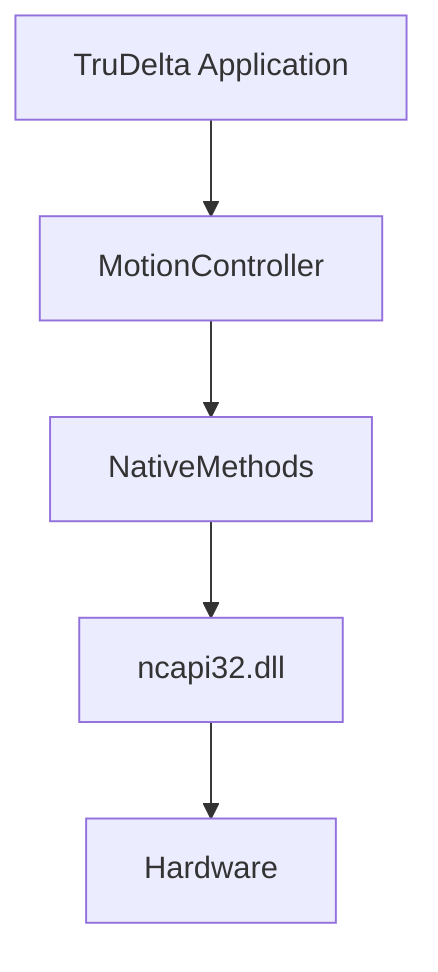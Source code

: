 graph TD
    A[TruDelta Application] --> B[MotionController]
    B --> C[NativeMethods]
    C --> D[ncapi32.dll]
    D --> E[Hardware]
